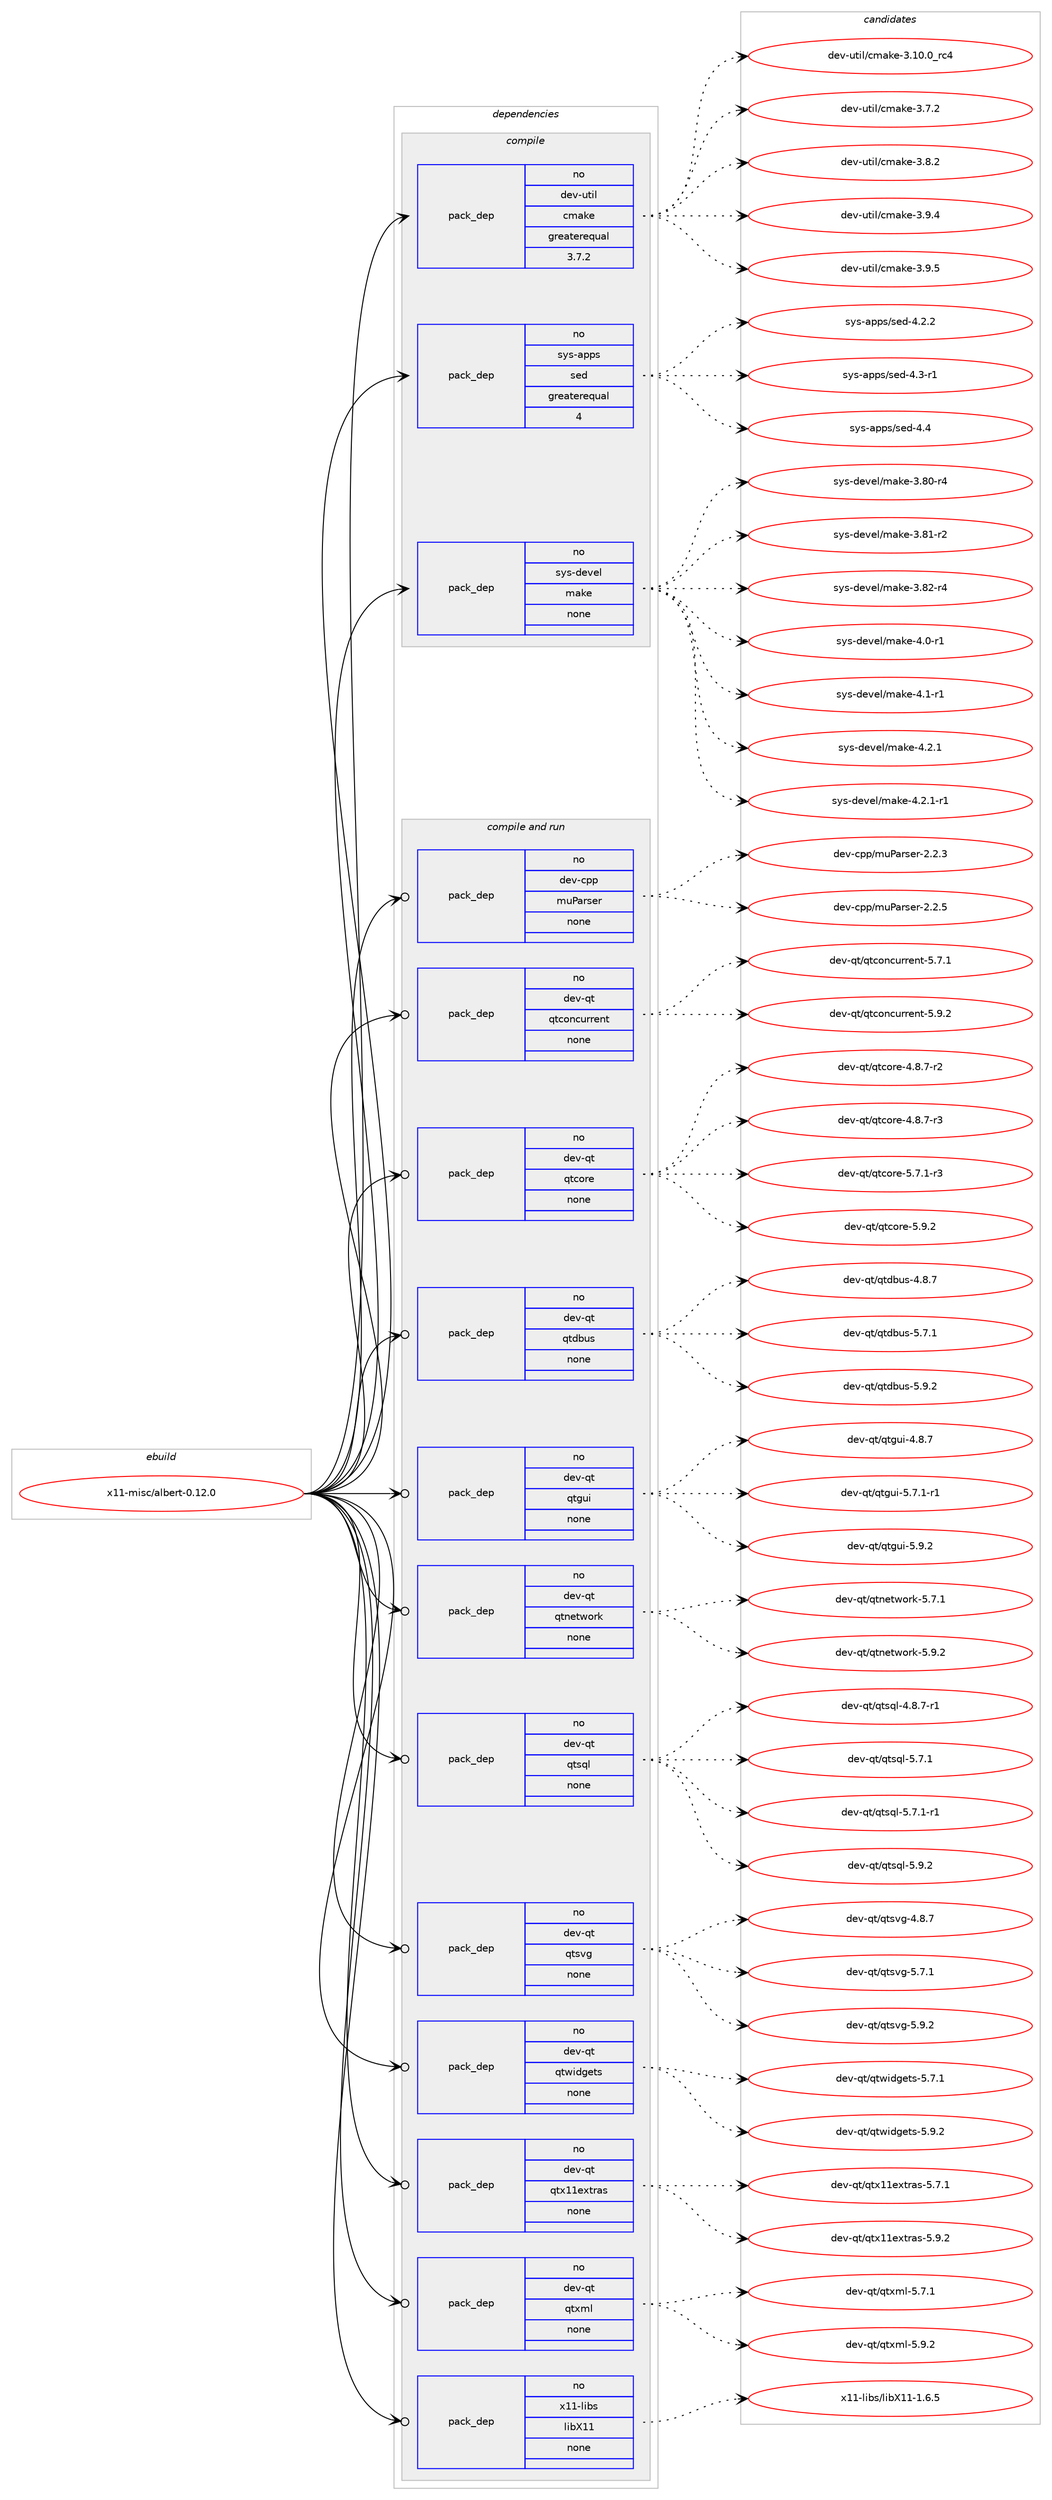 digraph prolog {

# *************
# Graph options
# *************

newrank=true;
concentrate=true;
compound=true;
graph [rankdir=LR,fontname=Helvetica,fontsize=10,ranksep=1.5];#, ranksep=2.5, nodesep=0.2];
edge  [arrowhead=vee];
node  [fontname=Helvetica,fontsize=10];

# **********
# The ebuild
# **********

subgraph cluster_leftcol {
color=gray;
rank=same;
label=<<i>ebuild</i>>;
id [label="x11-misc/albert-0.12.0", color=red, width=4, href="../x11-misc/albert-0.12.0.svg"];
}

# ****************
# The dependencies
# ****************

subgraph cluster_midcol {
color=gray;
label=<<i>dependencies</i>>;
subgraph cluster_compile {
fillcolor="#eeeeee";
style=filled;
label=<<i>compile</i>>;
subgraph pack388729 {
dependency521515 [label=<<TABLE BORDER="0" CELLBORDER="1" CELLSPACING="0" CELLPADDING="4" WIDTH="220"><TR><TD ROWSPAN="6" CELLPADDING="30">pack_dep</TD></TR><TR><TD WIDTH="110">no</TD></TR><TR><TD>dev-util</TD></TR><TR><TD>cmake</TD></TR><TR><TD>greaterequal</TD></TR><TR><TD>3.7.2</TD></TR></TABLE>>, shape=none, color=blue];
}
id:e -> dependency521515:w [weight=20,style="solid",arrowhead="vee"];
subgraph pack388730 {
dependency521516 [label=<<TABLE BORDER="0" CELLBORDER="1" CELLSPACING="0" CELLPADDING="4" WIDTH="220"><TR><TD ROWSPAN="6" CELLPADDING="30">pack_dep</TD></TR><TR><TD WIDTH="110">no</TD></TR><TR><TD>sys-apps</TD></TR><TR><TD>sed</TD></TR><TR><TD>greaterequal</TD></TR><TR><TD>4</TD></TR></TABLE>>, shape=none, color=blue];
}
id:e -> dependency521516:w [weight=20,style="solid",arrowhead="vee"];
subgraph pack388731 {
dependency521517 [label=<<TABLE BORDER="0" CELLBORDER="1" CELLSPACING="0" CELLPADDING="4" WIDTH="220"><TR><TD ROWSPAN="6" CELLPADDING="30">pack_dep</TD></TR><TR><TD WIDTH="110">no</TD></TR><TR><TD>sys-devel</TD></TR><TR><TD>make</TD></TR><TR><TD>none</TD></TR><TR><TD></TD></TR></TABLE>>, shape=none, color=blue];
}
id:e -> dependency521517:w [weight=20,style="solid",arrowhead="vee"];
}
subgraph cluster_compileandrun {
fillcolor="#eeeeee";
style=filled;
label=<<i>compile and run</i>>;
subgraph pack388732 {
dependency521518 [label=<<TABLE BORDER="0" CELLBORDER="1" CELLSPACING="0" CELLPADDING="4" WIDTH="220"><TR><TD ROWSPAN="6" CELLPADDING="30">pack_dep</TD></TR><TR><TD WIDTH="110">no</TD></TR><TR><TD>dev-cpp</TD></TR><TR><TD>muParser</TD></TR><TR><TD>none</TD></TR><TR><TD></TD></TR></TABLE>>, shape=none, color=blue];
}
id:e -> dependency521518:w [weight=20,style="solid",arrowhead="odotvee"];
subgraph pack388733 {
dependency521519 [label=<<TABLE BORDER="0" CELLBORDER="1" CELLSPACING="0" CELLPADDING="4" WIDTH="220"><TR><TD ROWSPAN="6" CELLPADDING="30">pack_dep</TD></TR><TR><TD WIDTH="110">no</TD></TR><TR><TD>dev-qt</TD></TR><TR><TD>qtconcurrent</TD></TR><TR><TD>none</TD></TR><TR><TD></TD></TR></TABLE>>, shape=none, color=blue];
}
id:e -> dependency521519:w [weight=20,style="solid",arrowhead="odotvee"];
subgraph pack388734 {
dependency521520 [label=<<TABLE BORDER="0" CELLBORDER="1" CELLSPACING="0" CELLPADDING="4" WIDTH="220"><TR><TD ROWSPAN="6" CELLPADDING="30">pack_dep</TD></TR><TR><TD WIDTH="110">no</TD></TR><TR><TD>dev-qt</TD></TR><TR><TD>qtcore</TD></TR><TR><TD>none</TD></TR><TR><TD></TD></TR></TABLE>>, shape=none, color=blue];
}
id:e -> dependency521520:w [weight=20,style="solid",arrowhead="odotvee"];
subgraph pack388735 {
dependency521521 [label=<<TABLE BORDER="0" CELLBORDER="1" CELLSPACING="0" CELLPADDING="4" WIDTH="220"><TR><TD ROWSPAN="6" CELLPADDING="30">pack_dep</TD></TR><TR><TD WIDTH="110">no</TD></TR><TR><TD>dev-qt</TD></TR><TR><TD>qtdbus</TD></TR><TR><TD>none</TD></TR><TR><TD></TD></TR></TABLE>>, shape=none, color=blue];
}
id:e -> dependency521521:w [weight=20,style="solid",arrowhead="odotvee"];
subgraph pack388736 {
dependency521522 [label=<<TABLE BORDER="0" CELLBORDER="1" CELLSPACING="0" CELLPADDING="4" WIDTH="220"><TR><TD ROWSPAN="6" CELLPADDING="30">pack_dep</TD></TR><TR><TD WIDTH="110">no</TD></TR><TR><TD>dev-qt</TD></TR><TR><TD>qtgui</TD></TR><TR><TD>none</TD></TR><TR><TD></TD></TR></TABLE>>, shape=none, color=blue];
}
id:e -> dependency521522:w [weight=20,style="solid",arrowhead="odotvee"];
subgraph pack388737 {
dependency521523 [label=<<TABLE BORDER="0" CELLBORDER="1" CELLSPACING="0" CELLPADDING="4" WIDTH="220"><TR><TD ROWSPAN="6" CELLPADDING="30">pack_dep</TD></TR><TR><TD WIDTH="110">no</TD></TR><TR><TD>dev-qt</TD></TR><TR><TD>qtnetwork</TD></TR><TR><TD>none</TD></TR><TR><TD></TD></TR></TABLE>>, shape=none, color=blue];
}
id:e -> dependency521523:w [weight=20,style="solid",arrowhead="odotvee"];
subgraph pack388738 {
dependency521524 [label=<<TABLE BORDER="0" CELLBORDER="1" CELLSPACING="0" CELLPADDING="4" WIDTH="220"><TR><TD ROWSPAN="6" CELLPADDING="30">pack_dep</TD></TR><TR><TD WIDTH="110">no</TD></TR><TR><TD>dev-qt</TD></TR><TR><TD>qtsql</TD></TR><TR><TD>none</TD></TR><TR><TD></TD></TR></TABLE>>, shape=none, color=blue];
}
id:e -> dependency521524:w [weight=20,style="solid",arrowhead="odotvee"];
subgraph pack388739 {
dependency521525 [label=<<TABLE BORDER="0" CELLBORDER="1" CELLSPACING="0" CELLPADDING="4" WIDTH="220"><TR><TD ROWSPAN="6" CELLPADDING="30">pack_dep</TD></TR><TR><TD WIDTH="110">no</TD></TR><TR><TD>dev-qt</TD></TR><TR><TD>qtsvg</TD></TR><TR><TD>none</TD></TR><TR><TD></TD></TR></TABLE>>, shape=none, color=blue];
}
id:e -> dependency521525:w [weight=20,style="solid",arrowhead="odotvee"];
subgraph pack388740 {
dependency521526 [label=<<TABLE BORDER="0" CELLBORDER="1" CELLSPACING="0" CELLPADDING="4" WIDTH="220"><TR><TD ROWSPAN="6" CELLPADDING="30">pack_dep</TD></TR><TR><TD WIDTH="110">no</TD></TR><TR><TD>dev-qt</TD></TR><TR><TD>qtwidgets</TD></TR><TR><TD>none</TD></TR><TR><TD></TD></TR></TABLE>>, shape=none, color=blue];
}
id:e -> dependency521526:w [weight=20,style="solid",arrowhead="odotvee"];
subgraph pack388741 {
dependency521527 [label=<<TABLE BORDER="0" CELLBORDER="1" CELLSPACING="0" CELLPADDING="4" WIDTH="220"><TR><TD ROWSPAN="6" CELLPADDING="30">pack_dep</TD></TR><TR><TD WIDTH="110">no</TD></TR><TR><TD>dev-qt</TD></TR><TR><TD>qtx11extras</TD></TR><TR><TD>none</TD></TR><TR><TD></TD></TR></TABLE>>, shape=none, color=blue];
}
id:e -> dependency521527:w [weight=20,style="solid",arrowhead="odotvee"];
subgraph pack388742 {
dependency521528 [label=<<TABLE BORDER="0" CELLBORDER="1" CELLSPACING="0" CELLPADDING="4" WIDTH="220"><TR><TD ROWSPAN="6" CELLPADDING="30">pack_dep</TD></TR><TR><TD WIDTH="110">no</TD></TR><TR><TD>dev-qt</TD></TR><TR><TD>qtxml</TD></TR><TR><TD>none</TD></TR><TR><TD></TD></TR></TABLE>>, shape=none, color=blue];
}
id:e -> dependency521528:w [weight=20,style="solid",arrowhead="odotvee"];
subgraph pack388743 {
dependency521529 [label=<<TABLE BORDER="0" CELLBORDER="1" CELLSPACING="0" CELLPADDING="4" WIDTH="220"><TR><TD ROWSPAN="6" CELLPADDING="30">pack_dep</TD></TR><TR><TD WIDTH="110">no</TD></TR><TR><TD>x11-libs</TD></TR><TR><TD>libX11</TD></TR><TR><TD>none</TD></TR><TR><TD></TD></TR></TABLE>>, shape=none, color=blue];
}
id:e -> dependency521529:w [weight=20,style="solid",arrowhead="odotvee"];
}
subgraph cluster_run {
fillcolor="#eeeeee";
style=filled;
label=<<i>run</i>>;
}
}

# **************
# The candidates
# **************

subgraph cluster_choices {
rank=same;
color=gray;
label=<<i>candidates</i>>;

subgraph choice388729 {
color=black;
nodesep=1;
choice1001011184511711610510847991099710710145514649484648951149952 [label="dev-util/cmake-3.10.0_rc4", color=red, width=4,href="../dev-util/cmake-3.10.0_rc4.svg"];
choice10010111845117116105108479910997107101455146554650 [label="dev-util/cmake-3.7.2", color=red, width=4,href="../dev-util/cmake-3.7.2.svg"];
choice10010111845117116105108479910997107101455146564650 [label="dev-util/cmake-3.8.2", color=red, width=4,href="../dev-util/cmake-3.8.2.svg"];
choice10010111845117116105108479910997107101455146574652 [label="dev-util/cmake-3.9.4", color=red, width=4,href="../dev-util/cmake-3.9.4.svg"];
choice10010111845117116105108479910997107101455146574653 [label="dev-util/cmake-3.9.5", color=red, width=4,href="../dev-util/cmake-3.9.5.svg"];
dependency521515:e -> choice1001011184511711610510847991099710710145514649484648951149952:w [style=dotted,weight="100"];
dependency521515:e -> choice10010111845117116105108479910997107101455146554650:w [style=dotted,weight="100"];
dependency521515:e -> choice10010111845117116105108479910997107101455146564650:w [style=dotted,weight="100"];
dependency521515:e -> choice10010111845117116105108479910997107101455146574652:w [style=dotted,weight="100"];
dependency521515:e -> choice10010111845117116105108479910997107101455146574653:w [style=dotted,weight="100"];
}
subgraph choice388730 {
color=black;
nodesep=1;
choice115121115459711211211547115101100455246504650 [label="sys-apps/sed-4.2.2", color=red, width=4,href="../sys-apps/sed-4.2.2.svg"];
choice115121115459711211211547115101100455246514511449 [label="sys-apps/sed-4.3-r1", color=red, width=4,href="../sys-apps/sed-4.3-r1.svg"];
choice11512111545971121121154711510110045524652 [label="sys-apps/sed-4.4", color=red, width=4,href="../sys-apps/sed-4.4.svg"];
dependency521516:e -> choice115121115459711211211547115101100455246504650:w [style=dotted,weight="100"];
dependency521516:e -> choice115121115459711211211547115101100455246514511449:w [style=dotted,weight="100"];
dependency521516:e -> choice11512111545971121121154711510110045524652:w [style=dotted,weight="100"];
}
subgraph choice388731 {
color=black;
nodesep=1;
choice11512111545100101118101108471099710710145514656484511452 [label="sys-devel/make-3.80-r4", color=red, width=4,href="../sys-devel/make-3.80-r4.svg"];
choice11512111545100101118101108471099710710145514656494511450 [label="sys-devel/make-3.81-r2", color=red, width=4,href="../sys-devel/make-3.81-r2.svg"];
choice11512111545100101118101108471099710710145514656504511452 [label="sys-devel/make-3.82-r4", color=red, width=4,href="../sys-devel/make-3.82-r4.svg"];
choice115121115451001011181011084710997107101455246484511449 [label="sys-devel/make-4.0-r1", color=red, width=4,href="../sys-devel/make-4.0-r1.svg"];
choice115121115451001011181011084710997107101455246494511449 [label="sys-devel/make-4.1-r1", color=red, width=4,href="../sys-devel/make-4.1-r1.svg"];
choice115121115451001011181011084710997107101455246504649 [label="sys-devel/make-4.2.1", color=red, width=4,href="../sys-devel/make-4.2.1.svg"];
choice1151211154510010111810110847109971071014552465046494511449 [label="sys-devel/make-4.2.1-r1", color=red, width=4,href="../sys-devel/make-4.2.1-r1.svg"];
dependency521517:e -> choice11512111545100101118101108471099710710145514656484511452:w [style=dotted,weight="100"];
dependency521517:e -> choice11512111545100101118101108471099710710145514656494511450:w [style=dotted,weight="100"];
dependency521517:e -> choice11512111545100101118101108471099710710145514656504511452:w [style=dotted,weight="100"];
dependency521517:e -> choice115121115451001011181011084710997107101455246484511449:w [style=dotted,weight="100"];
dependency521517:e -> choice115121115451001011181011084710997107101455246494511449:w [style=dotted,weight="100"];
dependency521517:e -> choice115121115451001011181011084710997107101455246504649:w [style=dotted,weight="100"];
dependency521517:e -> choice1151211154510010111810110847109971071014552465046494511449:w [style=dotted,weight="100"];
}
subgraph choice388732 {
color=black;
nodesep=1;
choice1001011184599112112471091178097114115101114455046504651 [label="dev-cpp/muParser-2.2.3", color=red, width=4,href="../dev-cpp/muParser-2.2.3.svg"];
choice1001011184599112112471091178097114115101114455046504653 [label="dev-cpp/muParser-2.2.5", color=red, width=4,href="../dev-cpp/muParser-2.2.5.svg"];
dependency521518:e -> choice1001011184599112112471091178097114115101114455046504651:w [style=dotted,weight="100"];
dependency521518:e -> choice1001011184599112112471091178097114115101114455046504653:w [style=dotted,weight="100"];
}
subgraph choice388733 {
color=black;
nodesep=1;
choice10010111845113116471131169911111099117114114101110116455346554649 [label="dev-qt/qtconcurrent-5.7.1", color=red, width=4,href="../dev-qt/qtconcurrent-5.7.1.svg"];
choice10010111845113116471131169911111099117114114101110116455346574650 [label="dev-qt/qtconcurrent-5.9.2", color=red, width=4,href="../dev-qt/qtconcurrent-5.9.2.svg"];
dependency521519:e -> choice10010111845113116471131169911111099117114114101110116455346554649:w [style=dotted,weight="100"];
dependency521519:e -> choice10010111845113116471131169911111099117114114101110116455346574650:w [style=dotted,weight="100"];
}
subgraph choice388734 {
color=black;
nodesep=1;
choice1001011184511311647113116991111141014552465646554511450 [label="dev-qt/qtcore-4.8.7-r2", color=red, width=4,href="../dev-qt/qtcore-4.8.7-r2.svg"];
choice1001011184511311647113116991111141014552465646554511451 [label="dev-qt/qtcore-4.8.7-r3", color=red, width=4,href="../dev-qt/qtcore-4.8.7-r3.svg"];
choice1001011184511311647113116991111141014553465546494511451 [label="dev-qt/qtcore-5.7.1-r3", color=red, width=4,href="../dev-qt/qtcore-5.7.1-r3.svg"];
choice100101118451131164711311699111114101455346574650 [label="dev-qt/qtcore-5.9.2", color=red, width=4,href="../dev-qt/qtcore-5.9.2.svg"];
dependency521520:e -> choice1001011184511311647113116991111141014552465646554511450:w [style=dotted,weight="100"];
dependency521520:e -> choice1001011184511311647113116991111141014552465646554511451:w [style=dotted,weight="100"];
dependency521520:e -> choice1001011184511311647113116991111141014553465546494511451:w [style=dotted,weight="100"];
dependency521520:e -> choice100101118451131164711311699111114101455346574650:w [style=dotted,weight="100"];
}
subgraph choice388735 {
color=black;
nodesep=1;
choice100101118451131164711311610098117115455246564655 [label="dev-qt/qtdbus-4.8.7", color=red, width=4,href="../dev-qt/qtdbus-4.8.7.svg"];
choice100101118451131164711311610098117115455346554649 [label="dev-qt/qtdbus-5.7.1", color=red, width=4,href="../dev-qt/qtdbus-5.7.1.svg"];
choice100101118451131164711311610098117115455346574650 [label="dev-qt/qtdbus-5.9.2", color=red, width=4,href="../dev-qt/qtdbus-5.9.2.svg"];
dependency521521:e -> choice100101118451131164711311610098117115455246564655:w [style=dotted,weight="100"];
dependency521521:e -> choice100101118451131164711311610098117115455346554649:w [style=dotted,weight="100"];
dependency521521:e -> choice100101118451131164711311610098117115455346574650:w [style=dotted,weight="100"];
}
subgraph choice388736 {
color=black;
nodesep=1;
choice1001011184511311647113116103117105455246564655 [label="dev-qt/qtgui-4.8.7", color=red, width=4,href="../dev-qt/qtgui-4.8.7.svg"];
choice10010111845113116471131161031171054553465546494511449 [label="dev-qt/qtgui-5.7.1-r1", color=red, width=4,href="../dev-qt/qtgui-5.7.1-r1.svg"];
choice1001011184511311647113116103117105455346574650 [label="dev-qt/qtgui-5.9.2", color=red, width=4,href="../dev-qt/qtgui-5.9.2.svg"];
dependency521522:e -> choice1001011184511311647113116103117105455246564655:w [style=dotted,weight="100"];
dependency521522:e -> choice10010111845113116471131161031171054553465546494511449:w [style=dotted,weight="100"];
dependency521522:e -> choice1001011184511311647113116103117105455346574650:w [style=dotted,weight="100"];
}
subgraph choice388737 {
color=black;
nodesep=1;
choice1001011184511311647113116110101116119111114107455346554649 [label="dev-qt/qtnetwork-5.7.1", color=red, width=4,href="../dev-qt/qtnetwork-5.7.1.svg"];
choice1001011184511311647113116110101116119111114107455346574650 [label="dev-qt/qtnetwork-5.9.2", color=red, width=4,href="../dev-qt/qtnetwork-5.9.2.svg"];
dependency521523:e -> choice1001011184511311647113116110101116119111114107455346554649:w [style=dotted,weight="100"];
dependency521523:e -> choice1001011184511311647113116110101116119111114107455346574650:w [style=dotted,weight="100"];
}
subgraph choice388738 {
color=black;
nodesep=1;
choice10010111845113116471131161151131084552465646554511449 [label="dev-qt/qtsql-4.8.7-r1", color=red, width=4,href="../dev-qt/qtsql-4.8.7-r1.svg"];
choice1001011184511311647113116115113108455346554649 [label="dev-qt/qtsql-5.7.1", color=red, width=4,href="../dev-qt/qtsql-5.7.1.svg"];
choice10010111845113116471131161151131084553465546494511449 [label="dev-qt/qtsql-5.7.1-r1", color=red, width=4,href="../dev-qt/qtsql-5.7.1-r1.svg"];
choice1001011184511311647113116115113108455346574650 [label="dev-qt/qtsql-5.9.2", color=red, width=4,href="../dev-qt/qtsql-5.9.2.svg"];
dependency521524:e -> choice10010111845113116471131161151131084552465646554511449:w [style=dotted,weight="100"];
dependency521524:e -> choice1001011184511311647113116115113108455346554649:w [style=dotted,weight="100"];
dependency521524:e -> choice10010111845113116471131161151131084553465546494511449:w [style=dotted,weight="100"];
dependency521524:e -> choice1001011184511311647113116115113108455346574650:w [style=dotted,weight="100"];
}
subgraph choice388739 {
color=black;
nodesep=1;
choice1001011184511311647113116115118103455246564655 [label="dev-qt/qtsvg-4.8.7", color=red, width=4,href="../dev-qt/qtsvg-4.8.7.svg"];
choice1001011184511311647113116115118103455346554649 [label="dev-qt/qtsvg-5.7.1", color=red, width=4,href="../dev-qt/qtsvg-5.7.1.svg"];
choice1001011184511311647113116115118103455346574650 [label="dev-qt/qtsvg-5.9.2", color=red, width=4,href="../dev-qt/qtsvg-5.9.2.svg"];
dependency521525:e -> choice1001011184511311647113116115118103455246564655:w [style=dotted,weight="100"];
dependency521525:e -> choice1001011184511311647113116115118103455346554649:w [style=dotted,weight="100"];
dependency521525:e -> choice1001011184511311647113116115118103455346574650:w [style=dotted,weight="100"];
}
subgraph choice388740 {
color=black;
nodesep=1;
choice1001011184511311647113116119105100103101116115455346554649 [label="dev-qt/qtwidgets-5.7.1", color=red, width=4,href="../dev-qt/qtwidgets-5.7.1.svg"];
choice1001011184511311647113116119105100103101116115455346574650 [label="dev-qt/qtwidgets-5.9.2", color=red, width=4,href="../dev-qt/qtwidgets-5.9.2.svg"];
dependency521526:e -> choice1001011184511311647113116119105100103101116115455346554649:w [style=dotted,weight="100"];
dependency521526:e -> choice1001011184511311647113116119105100103101116115455346574650:w [style=dotted,weight="100"];
}
subgraph choice388741 {
color=black;
nodesep=1;
choice1001011184511311647113116120494910112011611497115455346554649 [label="dev-qt/qtx11extras-5.7.1", color=red, width=4,href="../dev-qt/qtx11extras-5.7.1.svg"];
choice1001011184511311647113116120494910112011611497115455346574650 [label="dev-qt/qtx11extras-5.9.2", color=red, width=4,href="../dev-qt/qtx11extras-5.9.2.svg"];
dependency521527:e -> choice1001011184511311647113116120494910112011611497115455346554649:w [style=dotted,weight="100"];
dependency521527:e -> choice1001011184511311647113116120494910112011611497115455346574650:w [style=dotted,weight="100"];
}
subgraph choice388742 {
color=black;
nodesep=1;
choice1001011184511311647113116120109108455346554649 [label="dev-qt/qtxml-5.7.1", color=red, width=4,href="../dev-qt/qtxml-5.7.1.svg"];
choice1001011184511311647113116120109108455346574650 [label="dev-qt/qtxml-5.9.2", color=red, width=4,href="../dev-qt/qtxml-5.9.2.svg"];
dependency521528:e -> choice1001011184511311647113116120109108455346554649:w [style=dotted,weight="100"];
dependency521528:e -> choice1001011184511311647113116120109108455346574650:w [style=dotted,weight="100"];
}
subgraph choice388743 {
color=black;
nodesep=1;
choice120494945108105981154710810598884949454946544653 [label="x11-libs/libX11-1.6.5", color=red, width=4,href="../x11-libs/libX11-1.6.5.svg"];
dependency521529:e -> choice120494945108105981154710810598884949454946544653:w [style=dotted,weight="100"];
}
}

}
